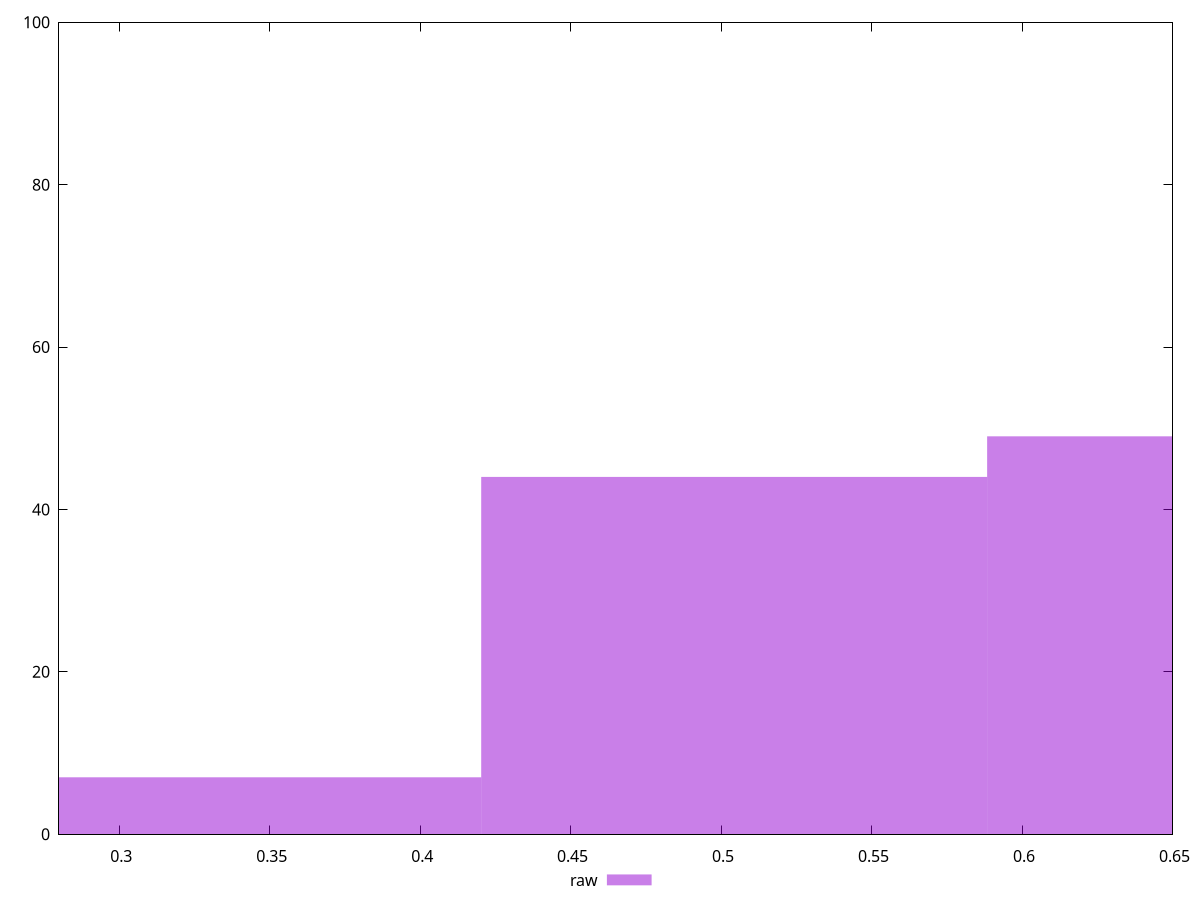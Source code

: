 reset

$raw <<EOF
0.5043484391722591 44
0.6724645855630121 49
0.33623229278150607 7
EOF

set key outside below
set boxwidth 0.16811614639075304
set xrange [0.28:0.65]
set yrange [0:100]
set trange [0:100]
set style fill transparent solid 0.5 noborder
set terminal svg size 640, 490 enhanced background rgb 'white'
set output "report_00013_2021-02-09T12-04-24.940Z/meta/score/samples/pages+cached+noadtech+nomedia/raw/histogram.svg"

plot $raw title "raw" with boxes

reset
